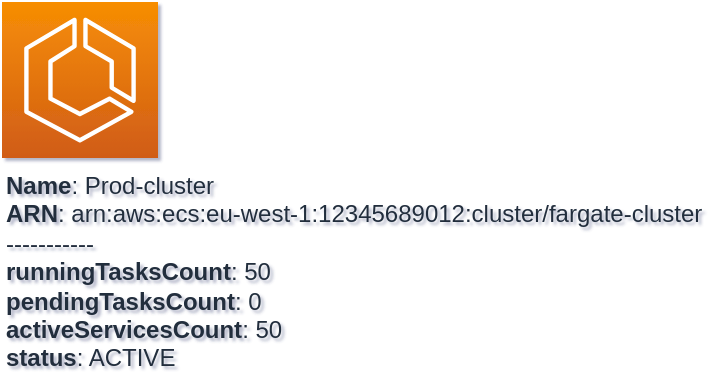 <mxfile type="MultiCloud">
	<diagram id="diagram_1" name="AWS components">
		<mxGraphModel dx="1015" dy="661" grid="1" gridSize="10" guides="1" tooltips="1" connect="1" arrows="1" fold="1" page="1" pageScale="1" pageWidth="850" pageHeight="1100" math="0" shadow="1">
			<root>
				<mxCell id="0"/>
				<mxCell id="1" parent="0"/>
				<mxCell id="vertex:ecs:arn:aws:ecs:eu-west-1:12345689012:cluster/fargate-cluster" value="&lt;b&gt;Name&lt;/b&gt;: Prod-cluster&lt;BR&gt;&lt;b&gt;ARN&lt;/b&gt;: arn:aws:ecs:eu-west-1:12345689012:cluster/fargate-cluster&lt;BR&gt;-----------&lt;BR&gt;&lt;b&gt;runningTasksCount&lt;/b&gt;: 50&lt;BR&gt;&lt;b&gt;pendingTasksCount&lt;/b&gt;: 0&lt;BR&gt;&lt;b&gt;activeServicesCount&lt;/b&gt;: 50&lt;BR&gt;&lt;b&gt;status&lt;/b&gt;: ACTIVE" style="outlineConnect=0;fontColor=#232F3E;gradientColor=#F78E04;gradientDirection=north;fillColor=#D05C17;strokeColor=#ffffff;dashed=0;verticalLabelPosition=bottom;verticalAlign=top;align=left;html=1;fontSize=12;fontStyle=0;aspect=fixed;shape=mxgraph.aws4.resourceIcon;resIcon=mxgraph.aws4.ecs;" parent="1" vertex="1">
					<mxGeometry width="78" height="78" as="geometry"/>
				</mxCell>
			</root>
		</mxGraphModel>
	</diagram>
</mxfile>